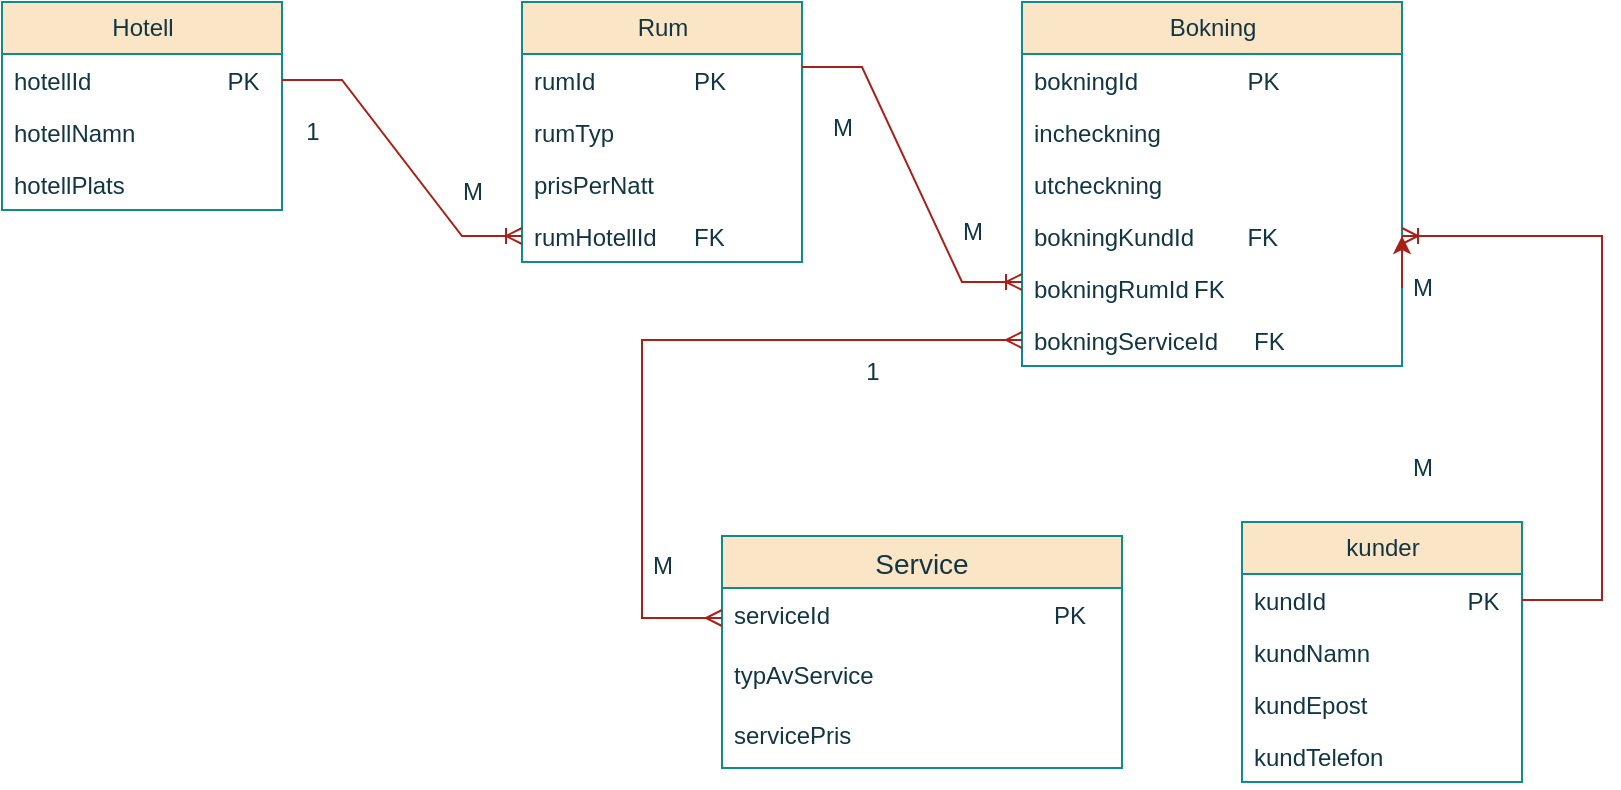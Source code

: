 <mxfile version="26.1.1">
  <diagram name="Sida-1" id="pBvzCSRn0NyQkobYubrb">
    <mxGraphModel dx="1134" dy="591" grid="1" gridSize="10" guides="1" tooltips="1" connect="1" arrows="1" fold="1" page="1" pageScale="1" pageWidth="827" pageHeight="1169" math="0" shadow="0">
      <root>
        <mxCell id="0" />
        <mxCell id="1" parent="0" />
        <mxCell id="nq7ploRULNLgJ32Jxbx_-1" value="Hotell" style="swimlane;fontStyle=0;childLayout=stackLayout;horizontal=1;startSize=26;fillColor=#FAE5C7;horizontalStack=0;resizeParent=1;resizeParentMax=0;resizeLast=0;collapsible=1;marginBottom=0;html=1;labelBackgroundColor=none;strokeColor=#0F8B8D;fontColor=#143642;" vertex="1" parent="1">
          <mxGeometry x="40" y="110" width="140" height="104" as="geometry" />
        </mxCell>
        <mxCell id="nq7ploRULNLgJ32Jxbx_-2" value="hotellId&lt;span style=&quot;white-space: pre;&quot;&gt;&#x9;&lt;/span&gt;&lt;span style=&quot;white-space: pre;&quot;&gt;&#x9;&lt;/span&gt;&lt;span style=&quot;white-space: pre;&quot;&gt;&#x9;PK&lt;/span&gt;" style="text;strokeColor=none;fillColor=none;align=left;verticalAlign=top;spacingLeft=4;spacingRight=4;overflow=hidden;rotatable=0;points=[[0,0.5],[1,0.5]];portConstraint=eastwest;whiteSpace=wrap;html=1;labelBackgroundColor=none;fontColor=#143642;" vertex="1" parent="nq7ploRULNLgJ32Jxbx_-1">
          <mxGeometry y="26" width="140" height="26" as="geometry" />
        </mxCell>
        <mxCell id="nq7ploRULNLgJ32Jxbx_-3" value="hotellNamn" style="text;strokeColor=none;fillColor=none;align=left;verticalAlign=top;spacingLeft=4;spacingRight=4;overflow=hidden;rotatable=0;points=[[0,0.5],[1,0.5]];portConstraint=eastwest;whiteSpace=wrap;html=1;labelBackgroundColor=none;fontColor=#143642;" vertex="1" parent="nq7ploRULNLgJ32Jxbx_-1">
          <mxGeometry y="52" width="140" height="26" as="geometry" />
        </mxCell>
        <mxCell id="nq7ploRULNLgJ32Jxbx_-4" value="&lt;div&gt;hotellPlats&lt;/div&gt;&lt;div&gt;&lt;br&gt;&lt;/div&gt;" style="text;strokeColor=none;fillColor=none;align=left;verticalAlign=top;spacingLeft=4;spacingRight=4;overflow=hidden;rotatable=0;points=[[0,0.5],[1,0.5]];portConstraint=eastwest;whiteSpace=wrap;html=1;labelBackgroundColor=none;fontColor=#143642;" vertex="1" parent="nq7ploRULNLgJ32Jxbx_-1">
          <mxGeometry y="78" width="140" height="26" as="geometry" />
        </mxCell>
        <mxCell id="nq7ploRULNLgJ32Jxbx_-5" value="Rum" style="swimlane;fontStyle=0;childLayout=stackLayout;horizontal=1;startSize=26;fillColor=#FAE5C7;horizontalStack=0;resizeParent=1;resizeParentMax=0;resizeLast=0;collapsible=1;marginBottom=0;html=1;labelBackgroundColor=none;strokeColor=#0F8B8D;fontColor=#143642;" vertex="1" parent="1">
          <mxGeometry x="300" y="110" width="140" height="130" as="geometry" />
        </mxCell>
        <mxCell id="nq7ploRULNLgJ32Jxbx_-6" value="rumId&lt;span style=&quot;white-space: pre;&quot;&gt;&#x9;&lt;/span&gt;&lt;span style=&quot;white-space: pre;&quot;&gt;&#x9;&lt;/span&gt;PK" style="text;strokeColor=none;fillColor=none;align=left;verticalAlign=top;spacingLeft=4;spacingRight=4;overflow=hidden;rotatable=0;points=[[0,0.5],[1,0.5]];portConstraint=eastwest;whiteSpace=wrap;html=1;labelBackgroundColor=none;fontColor=#143642;" vertex="1" parent="nq7ploRULNLgJ32Jxbx_-5">
          <mxGeometry y="26" width="140" height="26" as="geometry" />
        </mxCell>
        <mxCell id="nq7ploRULNLgJ32Jxbx_-7" value="rumTyp" style="text;strokeColor=none;fillColor=none;align=left;verticalAlign=top;spacingLeft=4;spacingRight=4;overflow=hidden;rotatable=0;points=[[0,0.5],[1,0.5]];portConstraint=eastwest;whiteSpace=wrap;html=1;labelBackgroundColor=none;fontColor=#143642;" vertex="1" parent="nq7ploRULNLgJ32Jxbx_-5">
          <mxGeometry y="52" width="140" height="26" as="geometry" />
        </mxCell>
        <mxCell id="nq7ploRULNLgJ32Jxbx_-8" value="prisPerNatt" style="text;strokeColor=none;fillColor=none;align=left;verticalAlign=top;spacingLeft=4;spacingRight=4;overflow=hidden;rotatable=0;points=[[0,0.5],[1,0.5]];portConstraint=eastwest;whiteSpace=wrap;html=1;labelBackgroundColor=none;fontColor=#143642;" vertex="1" parent="nq7ploRULNLgJ32Jxbx_-5">
          <mxGeometry y="78" width="140" height="26" as="geometry" />
        </mxCell>
        <mxCell id="nq7ploRULNLgJ32Jxbx_-9" value="rumHotellId&lt;span style=&quot;white-space: pre;&quot;&gt;&#x9;&lt;/span&gt;FK" style="text;strokeColor=none;fillColor=none;align=left;verticalAlign=top;spacingLeft=4;spacingRight=4;overflow=hidden;rotatable=0;points=[[0,0.5],[1,0.5]];portConstraint=eastwest;whiteSpace=wrap;html=1;labelBackgroundColor=none;fontColor=#143642;" vertex="1" parent="nq7ploRULNLgJ32Jxbx_-5">
          <mxGeometry y="104" width="140" height="26" as="geometry" />
        </mxCell>
        <mxCell id="nq7ploRULNLgJ32Jxbx_-10" value="&lt;span&gt;Bokning&lt;/span&gt;" style="swimlane;fontStyle=0;childLayout=stackLayout;horizontal=1;startSize=26;fillColor=#FAE5C7;horizontalStack=0;resizeParent=1;resizeParentMax=0;resizeLast=0;collapsible=1;marginBottom=0;html=1;labelBackgroundColor=none;strokeColor=#0F8B8D;fontColor=#143642;" vertex="1" parent="1">
          <mxGeometry x="550" y="110" width="190" height="182" as="geometry">
            <mxRectangle x="550" y="110" width="80" height="30" as="alternateBounds" />
          </mxGeometry>
        </mxCell>
        <mxCell id="nq7ploRULNLgJ32Jxbx_-11" value="bokningId&lt;span style=&quot;white-space: pre;&quot;&gt;&#x9;&lt;/span&gt;&lt;span style=&quot;white-space: pre;&quot;&gt;&#x9;&lt;/span&gt;PK" style="text;strokeColor=none;fillColor=none;align=left;verticalAlign=top;spacingLeft=4;spacingRight=4;overflow=hidden;rotatable=0;points=[[0,0.5],[1,0.5]];portConstraint=eastwest;whiteSpace=wrap;html=1;labelBackgroundColor=none;fontColor=#143642;" vertex="1" parent="nq7ploRULNLgJ32Jxbx_-10">
          <mxGeometry y="26" width="190" height="26" as="geometry" />
        </mxCell>
        <mxCell id="nq7ploRULNLgJ32Jxbx_-12" value="incheckning" style="text;strokeColor=none;fillColor=none;align=left;verticalAlign=top;spacingLeft=4;spacingRight=4;overflow=hidden;rotatable=0;points=[[0,0.5],[1,0.5]];portConstraint=eastwest;whiteSpace=wrap;html=1;labelBackgroundColor=none;fontColor=#143642;" vertex="1" parent="nq7ploRULNLgJ32Jxbx_-10">
          <mxGeometry y="52" width="190" height="26" as="geometry" />
        </mxCell>
        <mxCell id="nq7ploRULNLgJ32Jxbx_-13" value="utcheckning" style="text;strokeColor=none;fillColor=none;align=left;verticalAlign=top;spacingLeft=4;spacingRight=4;overflow=hidden;rotatable=0;points=[[0,0.5],[1,0.5]];portConstraint=eastwest;whiteSpace=wrap;html=1;labelBackgroundColor=none;fontColor=#143642;" vertex="1" parent="nq7ploRULNLgJ32Jxbx_-10">
          <mxGeometry y="78" width="190" height="26" as="geometry" />
        </mxCell>
        <mxCell id="nq7ploRULNLgJ32Jxbx_-14" value="bokningKundId&lt;span style=&quot;white-space: pre;&quot;&gt;&#x9;&lt;/span&gt;FK" style="text;strokeColor=none;fillColor=none;align=left;verticalAlign=top;spacingLeft=4;spacingRight=4;overflow=hidden;rotatable=0;points=[[0,0.5],[1,0.5]];portConstraint=eastwest;whiteSpace=wrap;html=1;labelBackgroundColor=none;fontColor=#143642;" vertex="1" parent="nq7ploRULNLgJ32Jxbx_-10">
          <mxGeometry y="104" width="190" height="26" as="geometry" />
        </mxCell>
        <mxCell id="nq7ploRULNLgJ32Jxbx_-15" value="&lt;div&gt;&lt;br&gt;&lt;/div&gt;&lt;div&gt;&lt;br&gt;&lt;/div&gt;&lt;div&gt;&lt;br&gt;&lt;/div&gt;&lt;div&gt;&lt;br&gt;&lt;/div&gt;" style="edgeStyle=orthogonalEdgeStyle;rounded=0;orthogonalLoop=1;jettySize=auto;html=1;exitX=1;exitY=0.5;exitDx=0;exitDy=0;entryX=1;entryY=0.5;entryDx=0;entryDy=0;labelBackgroundColor=none;strokeColor=#A8201A;fontColor=default;" edge="1" parent="nq7ploRULNLgJ32Jxbx_-10" source="nq7ploRULNLgJ32Jxbx_-16" target="nq7ploRULNLgJ32Jxbx_-14">
          <mxGeometry relative="1" as="geometry" />
        </mxCell>
        <mxCell id="nq7ploRULNLgJ32Jxbx_-16" value="bokningRumId&lt;span style=&quot;white-space: pre;&quot;&gt;&#x9;&lt;/span&gt;FK" style="text;strokeColor=none;fillColor=none;align=left;verticalAlign=top;spacingLeft=4;spacingRight=4;overflow=hidden;rotatable=0;points=[[0,0.5],[1,0.5]];portConstraint=eastwest;whiteSpace=wrap;html=1;labelBackgroundColor=none;fontColor=#143642;" vertex="1" parent="nq7ploRULNLgJ32Jxbx_-10">
          <mxGeometry y="130" width="190" height="26" as="geometry" />
        </mxCell>
        <mxCell id="nq7ploRULNLgJ32Jxbx_-17" value="bokningServiceId&lt;span style=&quot;white-space: pre;&quot;&gt;&#x9; FK&lt;/span&gt;" style="text;strokeColor=none;fillColor=none;align=left;verticalAlign=top;spacingLeft=4;spacingRight=4;overflow=hidden;rotatable=0;points=[[0,0.5],[1,0.5]];portConstraint=eastwest;whiteSpace=wrap;html=1;labelBackgroundColor=none;fontColor=#143642;" vertex="1" parent="nq7ploRULNLgJ32Jxbx_-10">
          <mxGeometry y="156" width="190" height="26" as="geometry" />
        </mxCell>
        <mxCell id="nq7ploRULNLgJ32Jxbx_-18" value="kunder" style="swimlane;fontStyle=0;childLayout=stackLayout;horizontal=1;startSize=26;fillColor=#FAE5C7;horizontalStack=0;resizeParent=1;resizeParentMax=0;resizeLast=0;collapsible=1;marginBottom=0;html=1;labelBackgroundColor=none;strokeColor=#0F8B8D;fontColor=#143642;" vertex="1" parent="1">
          <mxGeometry x="660" y="370" width="140" height="130" as="geometry" />
        </mxCell>
        <mxCell id="nq7ploRULNLgJ32Jxbx_-19" value="kundId&lt;span style=&quot;white-space: pre;&quot;&gt;&#x9;&lt;/span&gt;&lt;span style=&quot;white-space: pre;&quot;&gt;&#x9;&lt;/span&gt;&lt;span style=&quot;white-space: pre;&quot;&gt;&#x9;&lt;/span&gt;PK" style="text;strokeColor=none;fillColor=none;align=left;verticalAlign=top;spacingLeft=4;spacingRight=4;overflow=hidden;rotatable=0;points=[[0,0.5],[1,0.5]];portConstraint=eastwest;whiteSpace=wrap;html=1;labelBackgroundColor=none;fontColor=#143642;" vertex="1" parent="nq7ploRULNLgJ32Jxbx_-18">
          <mxGeometry y="26" width="140" height="26" as="geometry" />
        </mxCell>
        <mxCell id="nq7ploRULNLgJ32Jxbx_-20" value="kundNamn" style="text;strokeColor=none;fillColor=none;align=left;verticalAlign=top;spacingLeft=4;spacingRight=4;overflow=hidden;rotatable=0;points=[[0,0.5],[1,0.5]];portConstraint=eastwest;whiteSpace=wrap;html=1;labelBackgroundColor=none;fontColor=#143642;" vertex="1" parent="nq7ploRULNLgJ32Jxbx_-18">
          <mxGeometry y="52" width="140" height="26" as="geometry" />
        </mxCell>
        <mxCell id="nq7ploRULNLgJ32Jxbx_-21" value="kundEpost" style="text;strokeColor=none;fillColor=none;align=left;verticalAlign=top;spacingLeft=4;spacingRight=4;overflow=hidden;rotatable=0;points=[[0,0.5],[1,0.5]];portConstraint=eastwest;whiteSpace=wrap;html=1;labelBackgroundColor=none;fontColor=#143642;" vertex="1" parent="nq7ploRULNLgJ32Jxbx_-18">
          <mxGeometry y="78" width="140" height="26" as="geometry" />
        </mxCell>
        <mxCell id="nq7ploRULNLgJ32Jxbx_-22" value="kundTelefon" style="text;strokeColor=none;fillColor=none;align=left;verticalAlign=top;spacingLeft=4;spacingRight=4;overflow=hidden;rotatable=0;points=[[0,0.5],[1,0.5]];portConstraint=eastwest;whiteSpace=wrap;html=1;labelBackgroundColor=none;fontColor=#143642;" vertex="1" parent="nq7ploRULNLgJ32Jxbx_-18">
          <mxGeometry y="104" width="140" height="26" as="geometry" />
        </mxCell>
        <mxCell id="nq7ploRULNLgJ32Jxbx_-23" value="1" style="text;html=1;align=center;verticalAlign=middle;resizable=0;points=[];autosize=1;strokeColor=none;fillColor=none;rotation=0;labelBackgroundColor=none;fontColor=#143642;" vertex="1" parent="1">
          <mxGeometry x="180" y="160" width="30" height="30" as="geometry" />
        </mxCell>
        <mxCell id="nq7ploRULNLgJ32Jxbx_-24" value="M" style="text;html=1;align=center;verticalAlign=middle;resizable=0;points=[];autosize=1;strokeColor=none;fillColor=none;labelBackgroundColor=none;fontColor=#143642;" vertex="1" parent="1">
          <mxGeometry x="510" y="210" width="30" height="30" as="geometry" />
        </mxCell>
        <mxCell id="nq7ploRULNLgJ32Jxbx_-25" value="M" style="text;html=1;align=center;verticalAlign=middle;resizable=0;points=[];autosize=1;strokeColor=none;fillColor=none;labelBackgroundColor=none;fontColor=#143642;" vertex="1" parent="1">
          <mxGeometry x="260" y="190" width="30" height="30" as="geometry" />
        </mxCell>
        <mxCell id="nq7ploRULNLgJ32Jxbx_-26" value="" style="edgeStyle=entityRelationEdgeStyle;fontSize=12;html=1;endArrow=ERoneToMany;rounded=0;exitX=1;exitY=0.5;exitDx=0;exitDy=0;entryX=0;entryY=0.5;entryDx=0;entryDy=0;labelBackgroundColor=none;strokeColor=#A8201A;fontColor=default;" edge="1" parent="1" source="nq7ploRULNLgJ32Jxbx_-2" target="nq7ploRULNLgJ32Jxbx_-9">
          <mxGeometry width="100" height="100" relative="1" as="geometry">
            <mxPoint x="400" y="340" as="sourcePoint" />
            <mxPoint x="500" y="240" as="targetPoint" />
          </mxGeometry>
        </mxCell>
        <mxCell id="nq7ploRULNLgJ32Jxbx_-27" value="" style="fontSize=12;html=1;endArrow=ERoneToMany;rounded=0;labelBackgroundColor=none;strokeColor=#A8201A;fontColor=default;edgeStyle=orthogonalEdgeStyle;elbow=vertical;exitX=1;exitY=0.5;exitDx=0;exitDy=0;entryX=1;entryY=0.5;entryDx=0;entryDy=0;" edge="1" parent="1" source="nq7ploRULNLgJ32Jxbx_-19" target="nq7ploRULNLgJ32Jxbx_-14">
          <mxGeometry width="100" height="100" relative="1" as="geometry">
            <mxPoint x="810" y="400" as="sourcePoint" />
            <mxPoint x="750" y="260" as="targetPoint" />
            <Array as="points">
              <mxPoint x="840" y="409" />
              <mxPoint x="840" y="227" />
            </Array>
          </mxGeometry>
        </mxCell>
        <mxCell id="nq7ploRULNLgJ32Jxbx_-28" value="" style="edgeStyle=entityRelationEdgeStyle;fontSize=12;html=1;endArrow=ERoneToMany;rounded=0;exitX=1;exitY=0.25;exitDx=0;exitDy=0;labelBackgroundColor=none;strokeColor=#A8201A;fontColor=default;" edge="1" parent="1" source="nq7ploRULNLgJ32Jxbx_-5">
          <mxGeometry width="100" height="100" relative="1" as="geometry">
            <mxPoint x="450" y="350" as="sourcePoint" />
            <mxPoint x="550" y="250" as="targetPoint" />
          </mxGeometry>
        </mxCell>
        <mxCell id="nq7ploRULNLgJ32Jxbx_-29" value="M" style="text;html=1;align=center;verticalAlign=middle;resizable=0;points=[];autosize=1;strokeColor=none;fillColor=none;labelBackgroundColor=none;fontColor=#143642;" vertex="1" parent="1">
          <mxGeometry x="445" y="158" width="30" height="30" as="geometry" />
        </mxCell>
        <mxCell id="nq7ploRULNLgJ32Jxbx_-30" value="M" style="text;html=1;align=center;verticalAlign=middle;resizable=0;points=[];autosize=1;strokeColor=none;fillColor=none;labelBackgroundColor=none;fontColor=#143642;" vertex="1" parent="1">
          <mxGeometry x="735" y="328" width="30" height="30" as="geometry" />
        </mxCell>
        <mxCell id="nq7ploRULNLgJ32Jxbx_-31" value="M" style="text;html=1;align=center;verticalAlign=middle;resizable=0;points=[];autosize=1;strokeColor=none;fillColor=none;labelBackgroundColor=none;fontColor=#143642;" vertex="1" parent="1">
          <mxGeometry x="735" y="238" width="30" height="30" as="geometry" />
        </mxCell>
        <mxCell id="nq7ploRULNLgJ32Jxbx_-32" value="Service" style="swimlane;fontStyle=0;childLayout=stackLayout;horizontal=1;startSize=26;horizontalStack=0;resizeParent=1;resizeParentMax=0;resizeLast=0;collapsible=1;marginBottom=0;align=center;fontSize=14;labelBackgroundColor=none;fillColor=#FAE5C7;strokeColor=#0F8B8D;fontColor=#143642;" vertex="1" parent="1">
          <mxGeometry x="400" y="377" width="200" height="116" as="geometry" />
        </mxCell>
        <mxCell id="nq7ploRULNLgJ32Jxbx_-33" value="serviceId&lt;span style=&quot;white-space: pre;&quot;&gt;&#x9;&lt;/span&gt;&lt;span style=&quot;white-space: pre;&quot;&gt;&#x9;&lt;/span&gt;&lt;span style=&quot;white-space: pre;&quot;&gt;&#x9;&lt;/span&gt;&lt;span style=&quot;white-space: pre;&quot;&gt;&#x9;&lt;/span&gt;&lt;span style=&quot;white-space: pre;&quot;&gt;&#x9;&lt;/span&gt;PK" style="text;strokeColor=none;fillColor=none;spacingLeft=4;spacingRight=4;overflow=hidden;rotatable=0;points=[[0,0.5],[1,0.5]];portConstraint=eastwest;fontSize=12;whiteSpace=wrap;html=1;labelBackgroundColor=none;fontColor=#143642;" vertex="1" parent="nq7ploRULNLgJ32Jxbx_-32">
          <mxGeometry y="26" width="200" height="30" as="geometry" />
        </mxCell>
        <mxCell id="nq7ploRULNLgJ32Jxbx_-34" value="typAvService" style="text;strokeColor=none;fillColor=none;spacingLeft=4;spacingRight=4;overflow=hidden;rotatable=0;points=[[0,0.5],[1,0.5]];portConstraint=eastwest;fontSize=12;whiteSpace=wrap;html=1;labelBackgroundColor=none;fontColor=#143642;" vertex="1" parent="nq7ploRULNLgJ32Jxbx_-32">
          <mxGeometry y="56" width="200" height="30" as="geometry" />
        </mxCell>
        <mxCell id="nq7ploRULNLgJ32Jxbx_-35" value="servicePris" style="text;strokeColor=none;fillColor=none;spacingLeft=4;spacingRight=4;overflow=hidden;rotatable=0;points=[[0,0.5],[1,0.5]];portConstraint=eastwest;fontSize=12;whiteSpace=wrap;html=1;labelBackgroundColor=none;fontColor=#143642;" vertex="1" parent="nq7ploRULNLgJ32Jxbx_-32">
          <mxGeometry y="86" width="200" height="30" as="geometry" />
        </mxCell>
        <mxCell id="nq7ploRULNLgJ32Jxbx_-36" value="" style="edgeStyle=orthogonalEdgeStyle;fontSize=12;html=1;endArrow=ERmany;startArrow=ERmany;rounded=0;exitX=0;exitY=0.5;exitDx=0;exitDy=0;entryX=0;entryY=0.5;entryDx=0;entryDy=0;labelBackgroundColor=none;strokeColor=#A8201A;fontColor=default;" edge="1" parent="1" source="nq7ploRULNLgJ32Jxbx_-33" target="nq7ploRULNLgJ32Jxbx_-17">
          <mxGeometry width="100" height="100" relative="1" as="geometry">
            <mxPoint x="345" y="390" as="sourcePoint" />
            <mxPoint x="445" y="290" as="targetPoint" />
            <Array as="points">
              <mxPoint x="360" y="418" />
              <mxPoint x="360" y="279" />
            </Array>
          </mxGeometry>
        </mxCell>
        <mxCell id="nq7ploRULNLgJ32Jxbx_-37" value="1" style="text;html=1;align=center;verticalAlign=middle;resizable=0;points=[];autosize=1;strokeColor=none;fillColor=none;labelBackgroundColor=none;fontColor=#143642;" vertex="1" parent="1">
          <mxGeometry x="460" y="280" width="30" height="30" as="geometry" />
        </mxCell>
        <mxCell id="nq7ploRULNLgJ32Jxbx_-38" value="M" style="text;html=1;align=center;verticalAlign=middle;resizable=0;points=[];autosize=1;strokeColor=none;fillColor=none;labelBackgroundColor=none;fontColor=#143642;" vertex="1" parent="1">
          <mxGeometry x="355" y="377" width="30" height="30" as="geometry" />
        </mxCell>
      </root>
    </mxGraphModel>
  </diagram>
</mxfile>
